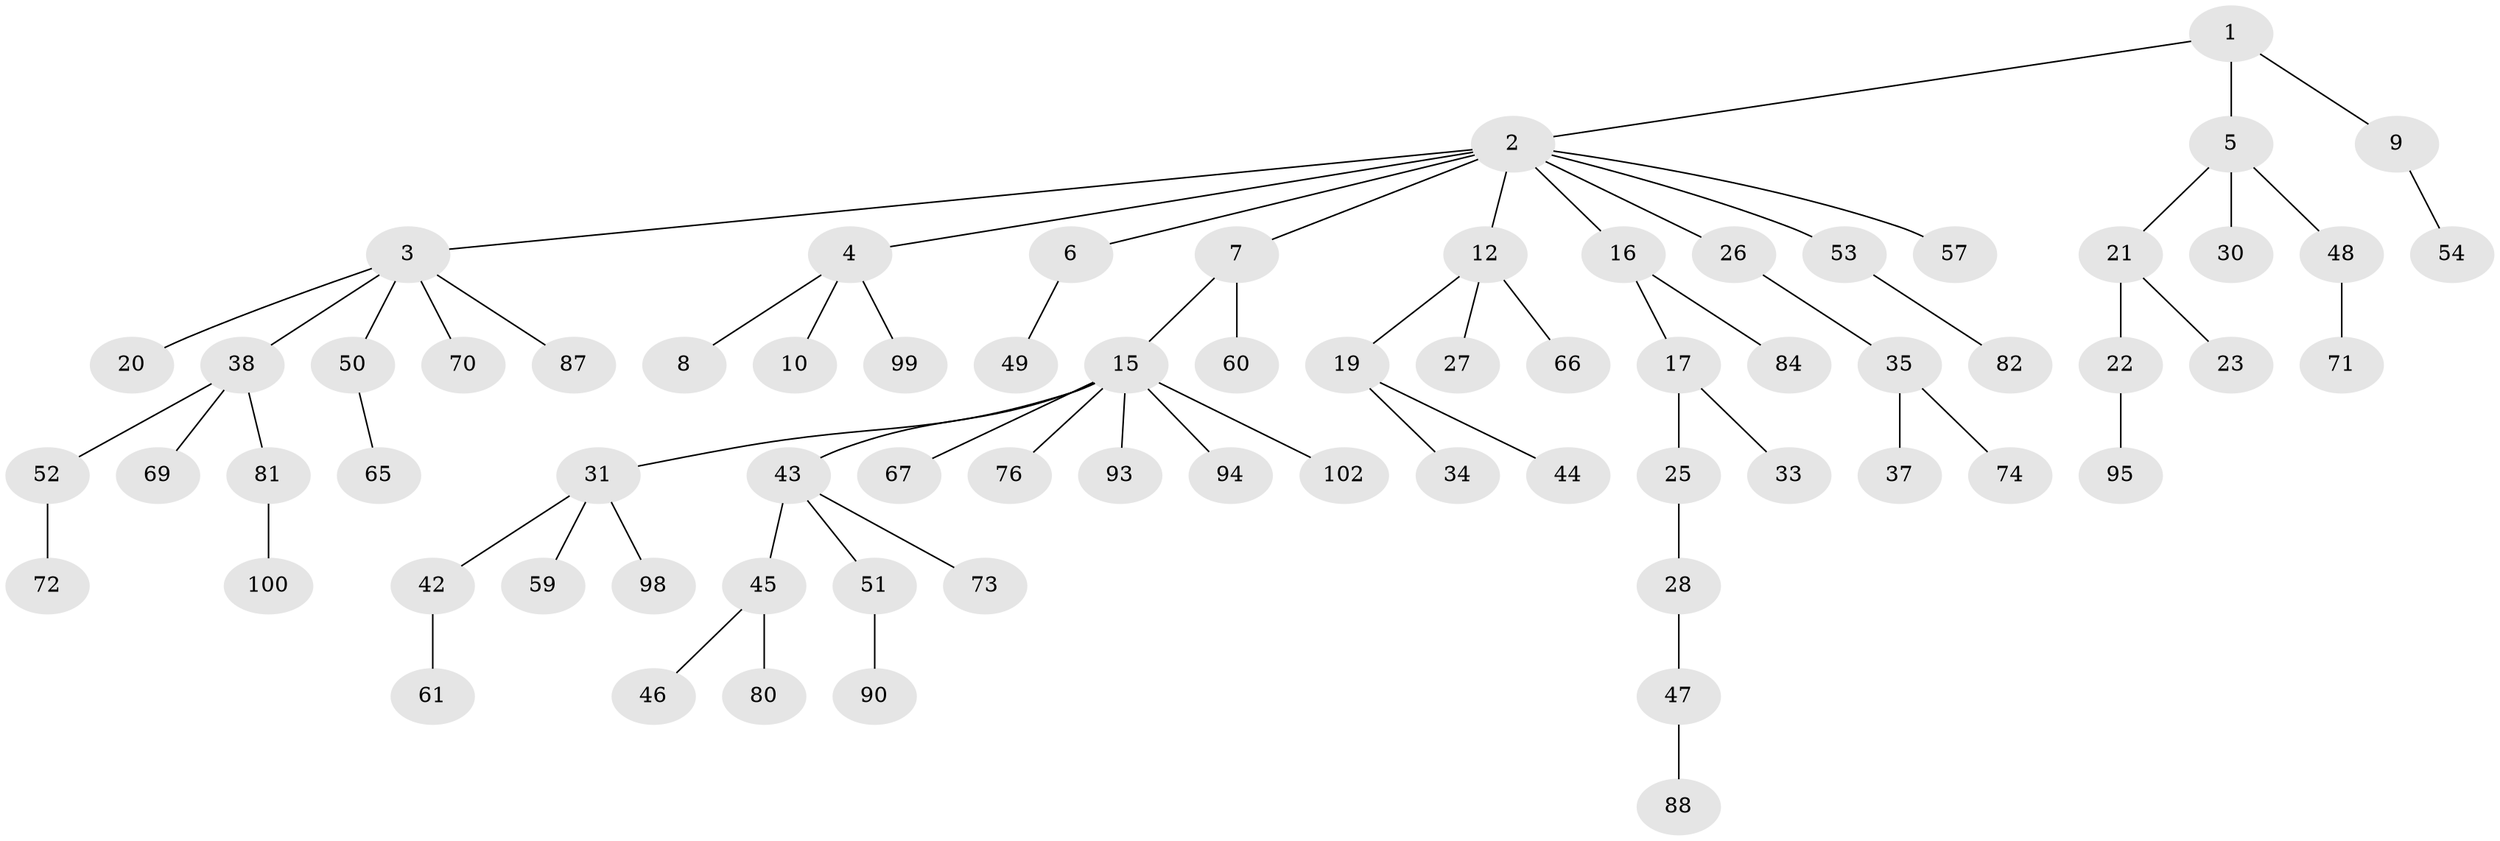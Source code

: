 // original degree distribution, {3: 0.13725490196078433, 10: 0.00980392156862745, 6: 0.0196078431372549, 4: 0.08823529411764706, 5: 0.0196078431372549, 2: 0.17647058823529413, 1: 0.5490196078431373}
// Generated by graph-tools (version 1.1) at 2025/11/02/27/25 16:11:27]
// undirected, 71 vertices, 70 edges
graph export_dot {
graph [start="1"]
  node [color=gray90,style=filled];
  1;
  2 [super="+13"];
  3 [super="+36"];
  4 [super="+64"];
  5 [super="+11"];
  6 [super="+18"];
  7 [super="+24"];
  8 [super="+14"];
  9;
  10;
  12 [super="+40"];
  15 [super="+29"];
  16;
  17 [super="+56"];
  19;
  20;
  21 [super="+79"];
  22 [super="+83"];
  23;
  25 [super="+68"];
  26 [super="+86"];
  27;
  28 [super="+32"];
  30;
  31 [super="+41"];
  33 [super="+39"];
  34 [super="+85"];
  35;
  37 [super="+62"];
  38 [super="+89"];
  42 [super="+55"];
  43;
  44;
  45 [super="+75"];
  46;
  47 [super="+58"];
  48 [super="+63"];
  49;
  50 [super="+78"];
  51 [super="+101"];
  52;
  53 [super="+96"];
  54;
  57;
  59;
  60;
  61;
  65;
  66;
  67;
  69 [super="+91"];
  70;
  71 [super="+97"];
  72 [super="+77"];
  73;
  74;
  76;
  80;
  81 [super="+92"];
  82;
  84;
  87;
  88;
  90;
  93;
  94;
  95;
  98;
  99;
  100;
  102;
  1 -- 2;
  1 -- 5;
  1 -- 9;
  2 -- 3;
  2 -- 4;
  2 -- 6;
  2 -- 7;
  2 -- 12;
  2 -- 16;
  2 -- 26;
  2 -- 57;
  2 -- 53;
  3 -- 20;
  3 -- 38;
  3 -- 70;
  3 -- 87;
  3 -- 50;
  4 -- 8;
  4 -- 10;
  4 -- 99;
  5 -- 21;
  5 -- 30;
  5 -- 48;
  6 -- 49;
  7 -- 15;
  7 -- 60;
  9 -- 54;
  12 -- 19;
  12 -- 27;
  12 -- 66;
  15 -- 94;
  15 -- 102;
  15 -- 31;
  15 -- 67;
  15 -- 43;
  15 -- 76;
  15 -- 93;
  16 -- 17;
  16 -- 84;
  17 -- 25;
  17 -- 33;
  19 -- 34;
  19 -- 44;
  21 -- 22;
  21 -- 23;
  22 -- 95;
  25 -- 28;
  26 -- 35;
  28 -- 47;
  31 -- 42;
  31 -- 59;
  31 -- 98;
  35 -- 37;
  35 -- 74;
  38 -- 52;
  38 -- 69;
  38 -- 81;
  42 -- 61;
  43 -- 45;
  43 -- 51;
  43 -- 73;
  45 -- 46;
  45 -- 80;
  47 -- 88;
  48 -- 71;
  50 -- 65;
  51 -- 90;
  52 -- 72;
  53 -- 82;
  81 -- 100;
}
